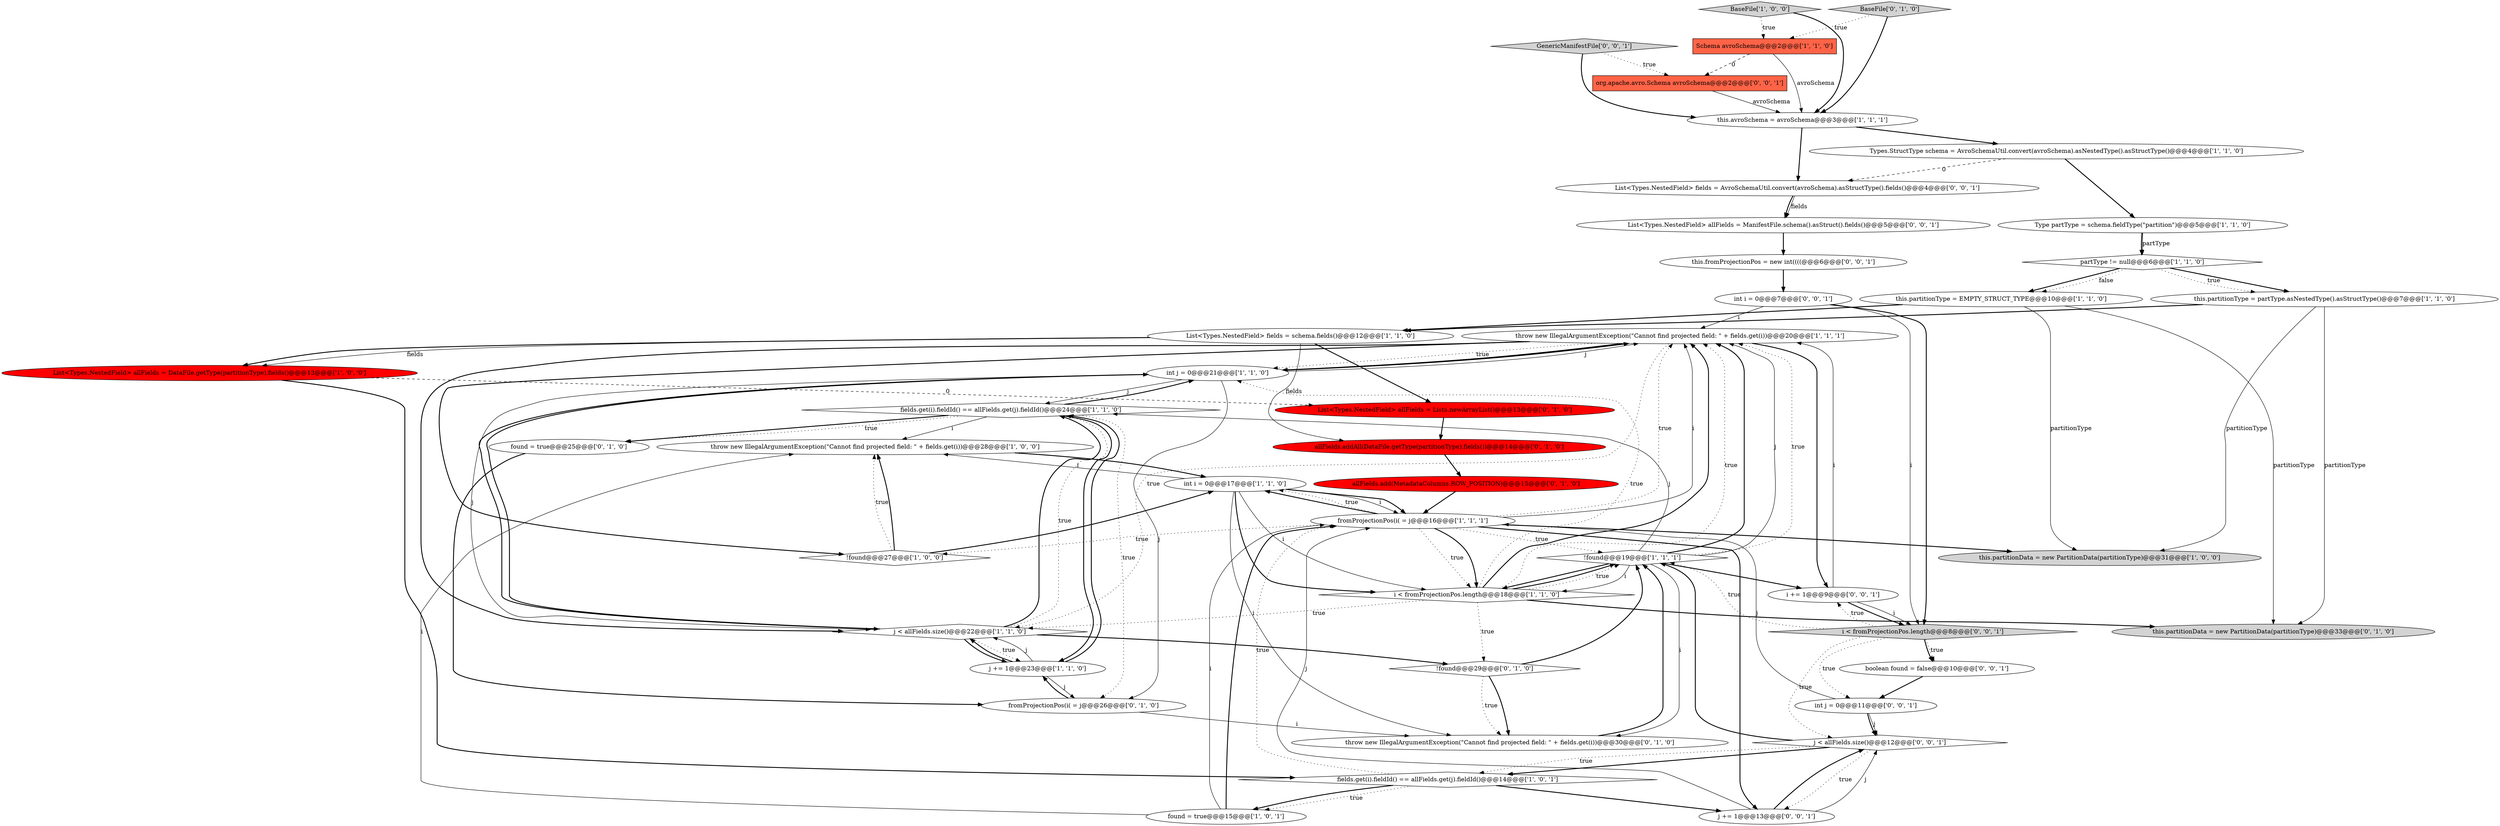 digraph {
44 [style = filled, label = "List<Types.NestedField> allFields = ManifestFile.schema().asStruct().fields()@@@5@@@['0', '0', '1']", fillcolor = white, shape = ellipse image = "AAA0AAABBB3BBB"];
30 [style = filled, label = "allFields.add(MetadataColumns.ROW_POSITION)@@@15@@@['0', '1', '0']", fillcolor = red, shape = ellipse image = "AAA1AAABBB2BBB"];
38 [style = filled, label = "List<Types.NestedField> fields = AvroSchemaUtil.convert(avroSchema).asStructType().fields()@@@4@@@['0', '0', '1']", fillcolor = white, shape = ellipse image = "AAA0AAABBB3BBB"];
31 [style = filled, label = "!found@@@29@@@['0', '1', '0']", fillcolor = white, shape = diamond image = "AAA0AAABBB2BBB"];
12 [style = filled, label = "throw new IllegalArgumentException(\"Cannot find projected field: \" + fields.get(i))@@@20@@@['1', '1', '1']", fillcolor = white, shape = ellipse image = "AAA0AAABBB1BBB"];
22 [style = filled, label = "throw new IllegalArgumentException(\"Cannot find projected field: \" + fields.get(i))@@@28@@@['1', '0', '0']", fillcolor = white, shape = ellipse image = "AAA0AAABBB1BBB"];
42 [style = filled, label = "GenericManifestFile['0', '0', '1']", fillcolor = lightgray, shape = diamond image = "AAA0AAABBB3BBB"];
0 [style = filled, label = "fields.get(i).fieldId() == allFields.get(j).fieldId()@@@14@@@['1', '0', '1']", fillcolor = white, shape = diamond image = "AAA0AAABBB1BBB"];
10 [style = filled, label = "Schema avroSchema@@@2@@@['1', '1', '0']", fillcolor = tomato, shape = box image = "AAA0AAABBB1BBB"];
24 [style = filled, label = "allFields.addAll(DataFile.getType(partitionType).fields())@@@14@@@['0', '1', '0']", fillcolor = red, shape = ellipse image = "AAA1AAABBB2BBB"];
4 [style = filled, label = "this.avroSchema = avroSchema@@@3@@@['1', '1', '1']", fillcolor = white, shape = ellipse image = "AAA0AAABBB1BBB"];
13 [style = filled, label = "List<Types.NestedField> fields = schema.fields()@@@12@@@['1', '1', '0']", fillcolor = white, shape = ellipse image = "AAA0AAABBB1BBB"];
43 [style = filled, label = "int i = 0@@@7@@@['0', '0', '1']", fillcolor = white, shape = ellipse image = "AAA0AAABBB3BBB"];
32 [style = filled, label = "fromProjectionPos(i( = j@@@26@@@['0', '1', '0']", fillcolor = white, shape = ellipse image = "AAA0AAABBB2BBB"];
34 [style = filled, label = "i < fromProjectionPos.length@@@8@@@['0', '0', '1']", fillcolor = lightgray, shape = diamond image = "AAA0AAABBB3BBB"];
16 [style = filled, label = "!found@@@19@@@['1', '1', '1']", fillcolor = white, shape = diamond image = "AAA0AAABBB1BBB"];
6 [style = filled, label = "i < fromProjectionPos.length@@@18@@@['1', '1', '0']", fillcolor = white, shape = diamond image = "AAA0AAABBB1BBB"];
17 [style = filled, label = "int j = 0@@@21@@@['1', '1', '0']", fillcolor = white, shape = ellipse image = "AAA0AAABBB1BBB"];
37 [style = filled, label = "j += 1@@@13@@@['0', '0', '1']", fillcolor = white, shape = ellipse image = "AAA0AAABBB3BBB"];
41 [style = filled, label = "this.fromProjectionPos = new int((((@@@6@@@['0', '0', '1']", fillcolor = white, shape = ellipse image = "AAA0AAABBB3BBB"];
19 [style = filled, label = "j += 1@@@23@@@['1', '1', '0']", fillcolor = white, shape = ellipse image = "AAA0AAABBB1BBB"];
3 [style = filled, label = "found = true@@@15@@@['1', '0', '1']", fillcolor = white, shape = ellipse image = "AAA0AAABBB1BBB"];
20 [style = filled, label = "partType != null@@@6@@@['1', '1', '0']", fillcolor = white, shape = diamond image = "AAA0AAABBB1BBB"];
33 [style = filled, label = "org.apache.avro.Schema avroSchema@@@2@@@['0', '0', '1']", fillcolor = tomato, shape = box image = "AAA0AAABBB3BBB"];
39 [style = filled, label = "j < allFields.size()@@@12@@@['0', '0', '1']", fillcolor = white, shape = diamond image = "AAA0AAABBB3BBB"];
26 [style = filled, label = "List<Types.NestedField> allFields = Lists.newArrayList()@@@13@@@['0', '1', '0']", fillcolor = red, shape = ellipse image = "AAA1AAABBB2BBB"];
14 [style = filled, label = "!found@@@27@@@['1', '0', '0']", fillcolor = white, shape = diamond image = "AAA0AAABBB1BBB"];
9 [style = filled, label = "j < allFields.size()@@@22@@@['1', '1', '0']", fillcolor = white, shape = diamond image = "AAA0AAABBB1BBB"];
11 [style = filled, label = "this.partitionType = EMPTY_STRUCT_TYPE@@@10@@@['1', '1', '0']", fillcolor = white, shape = ellipse image = "AAA0AAABBB1BBB"];
29 [style = filled, label = "throw new IllegalArgumentException(\"Cannot find projected field: \" + fields.get(i))@@@30@@@['0', '1', '0']", fillcolor = white, shape = ellipse image = "AAA0AAABBB2BBB"];
2 [style = filled, label = "int i = 0@@@17@@@['1', '1', '0']", fillcolor = white, shape = ellipse image = "AAA0AAABBB1BBB"];
36 [style = filled, label = "boolean found = false@@@10@@@['0', '0', '1']", fillcolor = white, shape = ellipse image = "AAA0AAABBB3BBB"];
8 [style = filled, label = "this.partitionType = partType.asNestedType().asStructType()@@@7@@@['1', '1', '0']", fillcolor = white, shape = ellipse image = "AAA0AAABBB1BBB"];
5 [style = filled, label = "Type partType = schema.fieldType(\"partition\")@@@5@@@['1', '1', '0']", fillcolor = white, shape = ellipse image = "AAA0AAABBB1BBB"];
40 [style = filled, label = "int j = 0@@@11@@@['0', '0', '1']", fillcolor = white, shape = ellipse image = "AAA0AAABBB3BBB"];
35 [style = filled, label = "i += 1@@@9@@@['0', '0', '1']", fillcolor = white, shape = ellipse image = "AAA0AAABBB3BBB"];
18 [style = filled, label = "BaseFile['1', '0', '0']", fillcolor = lightgray, shape = diamond image = "AAA0AAABBB1BBB"];
15 [style = filled, label = "List<Types.NestedField> allFields = DataFile.getType(partitionType).fields()@@@13@@@['1', '0', '0']", fillcolor = red, shape = ellipse image = "AAA1AAABBB1BBB"];
21 [style = filled, label = "fields.get(i).fieldId() == allFields.get(j).fieldId()@@@24@@@['1', '1', '0']", fillcolor = white, shape = diamond image = "AAA0AAABBB1BBB"];
23 [style = filled, label = "this.partitionData = new PartitionData(partitionType)@@@31@@@['1', '0', '0']", fillcolor = lightgray, shape = ellipse image = "AAA0AAABBB1BBB"];
28 [style = filled, label = "this.partitionData = new PartitionData(partitionType)@@@33@@@['0', '1', '0']", fillcolor = lightgray, shape = ellipse image = "AAA0AAABBB2BBB"];
25 [style = filled, label = "found = true@@@25@@@['0', '1', '0']", fillcolor = white, shape = ellipse image = "AAA0AAABBB2BBB"];
1 [style = filled, label = "fromProjectionPos(i( = j@@@16@@@['1', '1', '1']", fillcolor = white, shape = ellipse image = "AAA0AAABBB1BBB"];
27 [style = filled, label = "BaseFile['0', '1', '0']", fillcolor = lightgray, shape = diamond image = "AAA0AAABBB2BBB"];
7 [style = filled, label = "Types.StructType schema = AvroSchemaUtil.convert(avroSchema).asNestedType().asStructType()@@@4@@@['1', '1', '0']", fillcolor = white, shape = ellipse image = "AAA0AAABBB1BBB"];
16->6 [style = solid, label="i"];
35->34 [style = solid, label="i"];
3->22 [style = solid, label="i"];
6->31 [style = dotted, label="true"];
38->44 [style = bold, label=""];
5->20 [style = bold, label=""];
2->6 [style = bold, label=""];
17->9 [style = bold, label=""];
14->22 [style = dotted, label="true"];
12->9 [style = bold, label=""];
1->23 [style = bold, label=""];
24->30 [style = bold, label=""];
17->32 [style = solid, label="j"];
37->1 [style = solid, label="j"];
19->9 [style = bold, label=""];
40->1 [style = solid, label="j"];
15->0 [style = bold, label=""];
17->21 [style = solid, label="j"];
11->13 [style = bold, label=""];
1->12 [style = dotted, label="true"];
9->21 [style = bold, label=""];
33->4 [style = solid, label="avroSchema"];
42->33 [style = dotted, label="true"];
1->6 [style = dotted, label="true"];
0->3 [style = dotted, label="true"];
5->20 [style = solid, label="partType"];
0->3 [style = bold, label=""];
37->39 [style = solid, label="j"];
12->17 [style = dotted, label="true"];
4->38 [style = bold, label=""];
13->15 [style = solid, label="fields"];
21->19 [style = bold, label=""];
35->12 [style = solid, label="i"];
11->28 [style = solid, label="partitionType"];
16->6 [style = bold, label=""];
14->22 [style = bold, label=""];
31->29 [style = bold, label=""];
9->17 [style = bold, label=""];
13->24 [style = solid, label="fields"];
21->32 [style = dotted, label="true"];
12->35 [style = bold, label=""];
21->25 [style = bold, label=""];
9->21 [style = dotted, label="true"];
26->24 [style = bold, label=""];
19->9 [style = solid, label="j"];
7->5 [style = bold, label=""];
20->8 [style = bold, label=""];
18->4 [style = bold, label=""];
43->34 [style = solid, label="i"];
1->12 [style = solid, label="i"];
34->36 [style = bold, label=""];
2->1 [style = solid, label="i"];
7->38 [style = dashed, label="0"];
12->14 [style = bold, label=""];
44->41 [style = bold, label=""];
15->26 [style = dashed, label="0"];
13->15 [style = bold, label=""];
6->12 [style = dotted, label="true"];
35->34 [style = bold, label=""];
31->29 [style = dotted, label="true"];
39->0 [style = dotted, label="true"];
43->34 [style = bold, label=""];
41->43 [style = bold, label=""];
29->16 [style = bold, label=""];
8->28 [style = solid, label="partitionType"];
43->12 [style = solid, label="i"];
40->39 [style = solid, label="j"];
10->4 [style = solid, label="avroSchema"];
16->21 [style = solid, label="j"];
19->32 [style = solid, label="j"];
11->23 [style = solid, label="partitionType"];
36->40 [style = bold, label=""];
39->16 [style = bold, label=""];
22->2 [style = bold, label=""];
3->1 [style = bold, label=""];
2->1 [style = bold, label=""];
9->31 [style = bold, label=""];
34->36 [style = dotted, label="true"];
12->17 [style = bold, label=""];
2->22 [style = solid, label="i"];
32->19 [style = bold, label=""];
4->7 [style = bold, label=""];
34->39 [style = dotted, label="true"];
18->10 [style = dotted, label="true"];
21->25 [style = dotted, label="true"];
42->4 [style = bold, label=""];
39->37 [style = dotted, label="true"];
17->9 [style = solid, label="j"];
17->12 [style = bold, label=""];
1->6 [style = bold, label=""];
9->19 [style = dotted, label="true"];
40->39 [style = bold, label=""];
6->9 [style = dotted, label="true"];
34->35 [style = dotted, label="true"];
13->26 [style = bold, label=""];
9->19 [style = bold, label=""];
32->29 [style = solid, label="i"];
14->2 [style = bold, label=""];
1->2 [style = bold, label=""];
1->16 [style = dotted, label="true"];
21->22 [style = solid, label="i"];
37->39 [style = bold, label=""];
2->29 [style = solid, label="i"];
8->13 [style = bold, label=""];
1->37 [style = bold, label=""];
34->40 [style = dotted, label="true"];
20->11 [style = bold, label=""];
0->1 [style = dotted, label="true"];
6->12 [style = bold, label=""];
19->21 [style = bold, label=""];
16->12 [style = solid, label="j"];
16->12 [style = dotted, label="true"];
30->1 [style = bold, label=""];
0->37 [style = bold, label=""];
31->16 [style = bold, label=""];
2->6 [style = solid, label="i"];
20->8 [style = dotted, label="true"];
25->32 [style = bold, label=""];
27->10 [style = dotted, label="true"];
10->33 [style = dashed, label="0"];
3->1 [style = solid, label="i"];
1->14 [style = dotted, label="true"];
8->23 [style = solid, label="partitionType"];
38->44 [style = solid, label="fields"];
6->17 [style = dotted, label="true"];
27->4 [style = bold, label=""];
39->0 [style = bold, label=""];
16->29 [style = solid, label="i"];
6->16 [style = bold, label=""];
20->11 [style = dotted, label="false"];
16->35 [style = bold, label=""];
1->2 [style = dotted, label="true"];
34->16 [style = dotted, label="true"];
16->12 [style = bold, label=""];
21->17 [style = bold, label=""];
6->16 [style = dotted, label="true"];
17->12 [style = solid, label="j"];
6->28 [style = bold, label=""];
12->9 [style = dotted, label="true"];
}
